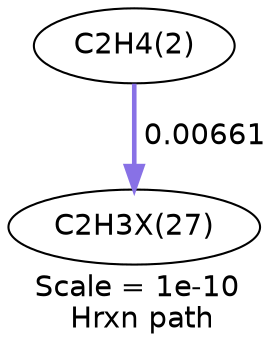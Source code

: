digraph reaction_paths {
center=1;
s5 -> s26[fontname="Helvetica", style="setlinewidth(2.21)", arrowsize=1.11, color="0.7, 0.507, 0.9"
, label=" 0.00661"];
s5 [ fontname="Helvetica", label="C2H4(2)"];
s26 [ fontname="Helvetica", label="C2H3X(27)"];
 label = "Scale = 1e-10\l Hrxn path";
 fontname = "Helvetica";
}
